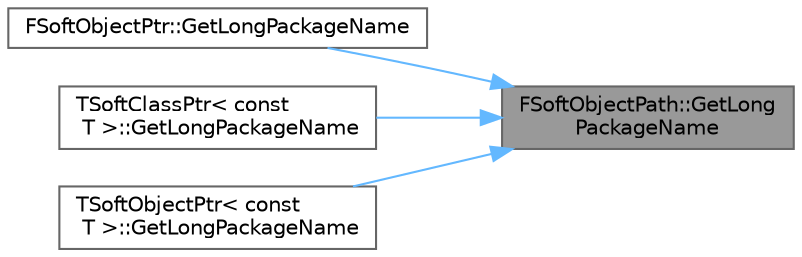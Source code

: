 digraph "FSoftObjectPath::GetLongPackageName"
{
 // INTERACTIVE_SVG=YES
 // LATEX_PDF_SIZE
  bgcolor="transparent";
  edge [fontname=Helvetica,fontsize=10,labelfontname=Helvetica,labelfontsize=10];
  node [fontname=Helvetica,fontsize=10,shape=box,height=0.2,width=0.4];
  rankdir="RL";
  Node1 [id="Node000001",label="FSoftObjectPath::GetLong\lPackageName",height=0.2,width=0.4,color="gray40", fillcolor="grey60", style="filled", fontcolor="black",tooltip="Returns /package/path, leaving off the asset name and sub object."];
  Node1 -> Node2 [id="edge1_Node000001_Node000002",dir="back",color="steelblue1",style="solid",tooltip=" "];
  Node2 [id="Node000002",label="FSoftObjectPtr::GetLongPackageName",height=0.2,width=0.4,color="grey40", fillcolor="white", style="filled",URL="$dd/db8/structFSoftObjectPtr.html#a926555123333b68e43ec89e70145d79c",tooltip="Returns /package/path string, leaving off the asset name."];
  Node1 -> Node3 [id="edge2_Node000001_Node000003",dir="back",color="steelblue1",style="solid",tooltip=" "];
  Node3 [id="Node000003",label="TSoftClassPtr\< const\l T \>::GetLongPackageName",height=0.2,width=0.4,color="grey40", fillcolor="white", style="filled",URL="$d7/d88/classTSoftClassPtr.html#a3c1043153355d88e4c255e0072d0fc29",tooltip=" "];
  Node1 -> Node4 [id="edge3_Node000001_Node000004",dir="back",color="steelblue1",style="solid",tooltip=" "];
  Node4 [id="Node000004",label="TSoftObjectPtr\< const\l T \>::GetLongPackageName",height=0.2,width=0.4,color="grey40", fillcolor="white", style="filled",URL="$d4/d2b/structTSoftObjectPtr.html#a14f8f6b9b5fb43bccfafd5c8b8e6dcfd",tooltip=" "];
}
